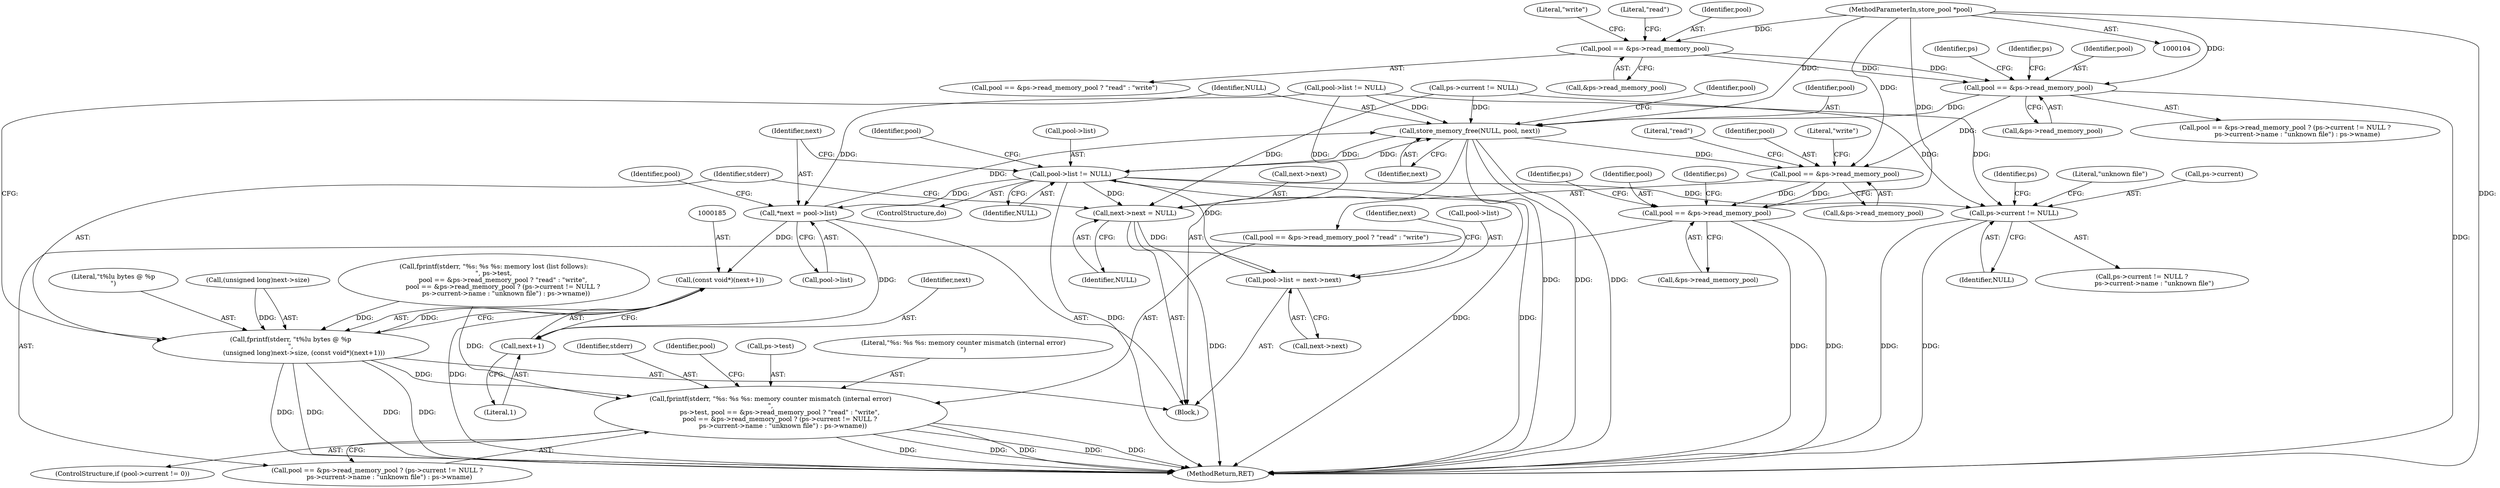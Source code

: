 digraph "0_Android_9d4853418ab2f754c2b63e091c29c5529b8b86ca_141@API" {
"1000122" [label="(Call,pool == &ps->read_memory_pool)"];
"1000106" [label="(MethodParameterIn,store_pool *pool)"];
"1000131" [label="(Call,pool == &ps->read_memory_pool)"];
"1000189" [label="(Call,store_memory_free(NULL, pool, next))"];
"1000193" [label="(Call,pool->list != NULL)"];
"1000159" [label="(Call,*next = pool->list)"];
"1000184" [label="(Call,(const void*)(next+1))"];
"1000176" [label="(Call,fprintf(stderr, \"\t%lu bytes @ %p\n\",\n             (unsigned long)next->size, (const void*)(next+1)))"];
"1000224" [label="(Call,fprintf(stderr, \"%s: %s %s: memory counter mismatch (internal error)\n\",\n         ps->test, pool == &ps->read_memory_pool ? \"read\" : \"write\",\n         pool == &ps->read_memory_pool ? (ps->current != NULL ?\n            ps->current->name : \"unknown file\") : ps->wname))"];
"1000186" [label="(Call,next+1)"];
"1000171" [label="(Call,next->next = NULL)"];
"1000164" [label="(Call,pool->list = next->next)"];
"1000247" [label="(Call,ps->current != NULL)"];
"1000231" [label="(Call,pool == &ps->read_memory_pool)"];
"1000240" [label="(Call,pool == &ps->read_memory_pool)"];
"1000168" [label="(Call,next->next)"];
"1000128" [label="(Literal,\"read\")"];
"1000201" [label="(Identifier,pool)"];
"1000189" [label="(Call,store_memory_free(NULL, pool, next))"];
"1000195" [label="(Identifier,pool)"];
"1000138" [label="(Call,ps->current != NULL)"];
"1000190" [label="(Identifier,NULL)"];
"1000227" [label="(Call,ps->test)"];
"1000246" [label="(Call,ps->current != NULL ?\n            ps->current->name : \"unknown file\")"];
"1000254" [label="(Identifier,ps)"];
"1000193" [label="(Call,pool->list != NULL)"];
"1000175" [label="(Identifier,NULL)"];
"1000176" [label="(Call,fprintf(stderr, \"\t%lu bytes @ %p\n\",\n             (unsigned long)next->size, (const void*)(next+1)))"];
"1000249" [label="(Identifier,ps)"];
"1000109" [label="(Call,pool->list != NULL)"];
"1000122" [label="(Call,pool == &ps->read_memory_pool)"];
"1000179" [label="(Call,(unsigned long)next->size)"];
"1000224" [label="(Call,fprintf(stderr, \"%s: %s %s: memory counter mismatch (internal error)\n\",\n         ps->test, pool == &ps->read_memory_pool ? \"read\" : \"write\",\n         pool == &ps->read_memory_pool ? (ps->current != NULL ?\n            ps->current->name : \"unknown file\") : ps->wname))"];
"1000226" [label="(Literal,\"%s: %s %s: memory counter mismatch (internal error)\n\")"];
"1000218" [label="(ControlStructure,if (pool->current != 0))"];
"1000171" [label="(Call,next->next = NULL)"];
"1000166" [label="(Identifier,pool)"];
"1000233" [label="(Call,&ps->read_memory_pool)"];
"1000225" [label="(Identifier,stderr)"];
"1000159" [label="(Call,*next = pool->list)"];
"1000237" [label="(Literal,\"read\")"];
"1000192" [label="(Identifier,next)"];
"1000140" [label="(Identifier,ps)"];
"1000241" [label="(Identifier,pool)"];
"1000239" [label="(Call,pool == &ps->read_memory_pool ? (ps->current != NULL ?\n            ps->current->name : \"unknown file\") : ps->wname)"];
"1000257" [label="(Literal,\"unknown file\")"];
"1000259" [label="(Identifier,ps)"];
"1000187" [label="(Identifier,next)"];
"1000178" [label="(Literal,\"\t%lu bytes @ %p\n\")"];
"1000240" [label="(Call,pool == &ps->read_memory_pool)"];
"1000161" [label="(Call,pool->list)"];
"1000186" [label="(Call,next+1)"];
"1000177" [label="(Identifier,stderr)"];
"1000131" [label="(Call,pool == &ps->read_memory_pool)"];
"1000242" [label="(Call,&ps->read_memory_pool)"];
"1000150" [label="(Identifier,ps)"];
"1000160" [label="(Identifier,next)"];
"1000248" [label="(Call,ps->current)"];
"1000164" [label="(Call,pool->list = next->next)"];
"1000173" [label="(Identifier,next)"];
"1000232" [label="(Identifier,pool)"];
"1000238" [label="(Literal,\"write\")"];
"1000132" [label="(Identifier,pool)"];
"1000165" [label="(Call,pool->list)"];
"1000115" [label="(Call,fprintf(stderr, \"%s: %s %s: memory lost (list follows):\n\", ps->test,\n         pool == &ps->read_memory_pool ? \"read\" : \"write\",\n         pool == &ps->read_memory_pool ? (ps->current != NULL ?\n            ps->current->name : \"unknown file\") : ps->wname))"];
"1000310" [label="(MethodReturn,RET)"];
"1000231" [label="(Call,pool == &ps->read_memory_pool)"];
"1000121" [label="(Call,pool == &ps->read_memory_pool ? \"read\" : \"write\")"];
"1000156" [label="(ControlStructure,do)"];
"1000106" [label="(MethodParameterIn,store_pool *pool)"];
"1000194" [label="(Call,pool->list)"];
"1000230" [label="(Call,pool == &ps->read_memory_pool ? \"read\" : \"write\")"];
"1000247" [label="(Call,ps->current != NULL)"];
"1000123" [label="(Identifier,pool)"];
"1000133" [label="(Call,&ps->read_memory_pool)"];
"1000191" [label="(Identifier,pool)"];
"1000184" [label="(Call,(const void*)(next+1))"];
"1000130" [label="(Call,pool == &ps->read_memory_pool ? (ps->current != NULL ?\n            ps->current->name : \"unknown file\") : ps->wname)"];
"1000124" [label="(Call,&ps->read_memory_pool)"];
"1000129" [label="(Literal,\"write\")"];
"1000263" [label="(Identifier,pool)"];
"1000157" [label="(Block,)"];
"1000251" [label="(Identifier,NULL)"];
"1000188" [label="(Literal,1)"];
"1000197" [label="(Identifier,NULL)"];
"1000172" [label="(Call,next->next)"];
"1000122" -> "1000121"  [label="AST: "];
"1000122" -> "1000124"  [label="CFG: "];
"1000123" -> "1000122"  [label="AST: "];
"1000124" -> "1000122"  [label="AST: "];
"1000128" -> "1000122"  [label="CFG: "];
"1000129" -> "1000122"  [label="CFG: "];
"1000106" -> "1000122"  [label="DDG: "];
"1000122" -> "1000131"  [label="DDG: "];
"1000122" -> "1000131"  [label="DDG: "];
"1000106" -> "1000104"  [label="AST: "];
"1000106" -> "1000310"  [label="DDG: "];
"1000106" -> "1000131"  [label="DDG: "];
"1000106" -> "1000189"  [label="DDG: "];
"1000106" -> "1000231"  [label="DDG: "];
"1000106" -> "1000240"  [label="DDG: "];
"1000131" -> "1000130"  [label="AST: "];
"1000131" -> "1000133"  [label="CFG: "];
"1000132" -> "1000131"  [label="AST: "];
"1000133" -> "1000131"  [label="AST: "];
"1000140" -> "1000131"  [label="CFG: "];
"1000150" -> "1000131"  [label="CFG: "];
"1000131" -> "1000310"  [label="DDG: "];
"1000131" -> "1000189"  [label="DDG: "];
"1000131" -> "1000231"  [label="DDG: "];
"1000189" -> "1000157"  [label="AST: "];
"1000189" -> "1000192"  [label="CFG: "];
"1000190" -> "1000189"  [label="AST: "];
"1000191" -> "1000189"  [label="AST: "];
"1000192" -> "1000189"  [label="AST: "];
"1000195" -> "1000189"  [label="CFG: "];
"1000189" -> "1000310"  [label="DDG: "];
"1000189" -> "1000310"  [label="DDG: "];
"1000189" -> "1000310"  [label="DDG: "];
"1000138" -> "1000189"  [label="DDG: "];
"1000193" -> "1000189"  [label="DDG: "];
"1000109" -> "1000189"  [label="DDG: "];
"1000159" -> "1000189"  [label="DDG: "];
"1000189" -> "1000193"  [label="DDG: "];
"1000189" -> "1000231"  [label="DDG: "];
"1000193" -> "1000156"  [label="AST: "];
"1000193" -> "1000197"  [label="CFG: "];
"1000194" -> "1000193"  [label="AST: "];
"1000197" -> "1000193"  [label="AST: "];
"1000160" -> "1000193"  [label="CFG: "];
"1000201" -> "1000193"  [label="CFG: "];
"1000193" -> "1000310"  [label="DDG: "];
"1000193" -> "1000310"  [label="DDG: "];
"1000193" -> "1000310"  [label="DDG: "];
"1000193" -> "1000159"  [label="DDG: "];
"1000193" -> "1000171"  [label="DDG: "];
"1000164" -> "1000193"  [label="DDG: "];
"1000193" -> "1000247"  [label="DDG: "];
"1000159" -> "1000157"  [label="AST: "];
"1000159" -> "1000161"  [label="CFG: "];
"1000160" -> "1000159"  [label="AST: "];
"1000161" -> "1000159"  [label="AST: "];
"1000166" -> "1000159"  [label="CFG: "];
"1000109" -> "1000159"  [label="DDG: "];
"1000159" -> "1000184"  [label="DDG: "];
"1000159" -> "1000186"  [label="DDG: "];
"1000184" -> "1000176"  [label="AST: "];
"1000184" -> "1000186"  [label="CFG: "];
"1000185" -> "1000184"  [label="AST: "];
"1000186" -> "1000184"  [label="AST: "];
"1000176" -> "1000184"  [label="CFG: "];
"1000184" -> "1000310"  [label="DDG: "];
"1000184" -> "1000176"  [label="DDG: "];
"1000176" -> "1000157"  [label="AST: "];
"1000177" -> "1000176"  [label="AST: "];
"1000178" -> "1000176"  [label="AST: "];
"1000179" -> "1000176"  [label="AST: "];
"1000190" -> "1000176"  [label="CFG: "];
"1000176" -> "1000310"  [label="DDG: "];
"1000176" -> "1000310"  [label="DDG: "];
"1000176" -> "1000310"  [label="DDG: "];
"1000176" -> "1000310"  [label="DDG: "];
"1000115" -> "1000176"  [label="DDG: "];
"1000179" -> "1000176"  [label="DDG: "];
"1000176" -> "1000224"  [label="DDG: "];
"1000224" -> "1000218"  [label="AST: "];
"1000224" -> "1000239"  [label="CFG: "];
"1000225" -> "1000224"  [label="AST: "];
"1000226" -> "1000224"  [label="AST: "];
"1000227" -> "1000224"  [label="AST: "];
"1000230" -> "1000224"  [label="AST: "];
"1000239" -> "1000224"  [label="AST: "];
"1000263" -> "1000224"  [label="CFG: "];
"1000224" -> "1000310"  [label="DDG: "];
"1000224" -> "1000310"  [label="DDG: "];
"1000224" -> "1000310"  [label="DDG: "];
"1000224" -> "1000310"  [label="DDG: "];
"1000224" -> "1000310"  [label="DDG: "];
"1000115" -> "1000224"  [label="DDG: "];
"1000186" -> "1000188"  [label="CFG: "];
"1000187" -> "1000186"  [label="AST: "];
"1000188" -> "1000186"  [label="AST: "];
"1000171" -> "1000157"  [label="AST: "];
"1000171" -> "1000175"  [label="CFG: "];
"1000172" -> "1000171"  [label="AST: "];
"1000175" -> "1000171"  [label="AST: "];
"1000177" -> "1000171"  [label="CFG: "];
"1000171" -> "1000310"  [label="DDG: "];
"1000171" -> "1000164"  [label="DDG: "];
"1000138" -> "1000171"  [label="DDG: "];
"1000109" -> "1000171"  [label="DDG: "];
"1000164" -> "1000157"  [label="AST: "];
"1000164" -> "1000168"  [label="CFG: "];
"1000165" -> "1000164"  [label="AST: "];
"1000168" -> "1000164"  [label="AST: "];
"1000173" -> "1000164"  [label="CFG: "];
"1000247" -> "1000246"  [label="AST: "];
"1000247" -> "1000251"  [label="CFG: "];
"1000248" -> "1000247"  [label="AST: "];
"1000251" -> "1000247"  [label="AST: "];
"1000254" -> "1000247"  [label="CFG: "];
"1000257" -> "1000247"  [label="CFG: "];
"1000247" -> "1000310"  [label="DDG: "];
"1000247" -> "1000310"  [label="DDG: "];
"1000138" -> "1000247"  [label="DDG: "];
"1000109" -> "1000247"  [label="DDG: "];
"1000231" -> "1000230"  [label="AST: "];
"1000231" -> "1000233"  [label="CFG: "];
"1000232" -> "1000231"  [label="AST: "];
"1000233" -> "1000231"  [label="AST: "];
"1000237" -> "1000231"  [label="CFG: "];
"1000238" -> "1000231"  [label="CFG: "];
"1000231" -> "1000240"  [label="DDG: "];
"1000231" -> "1000240"  [label="DDG: "];
"1000240" -> "1000239"  [label="AST: "];
"1000240" -> "1000242"  [label="CFG: "];
"1000241" -> "1000240"  [label="AST: "];
"1000242" -> "1000240"  [label="AST: "];
"1000249" -> "1000240"  [label="CFG: "];
"1000259" -> "1000240"  [label="CFG: "];
"1000240" -> "1000310"  [label="DDG: "];
"1000240" -> "1000310"  [label="DDG: "];
}
